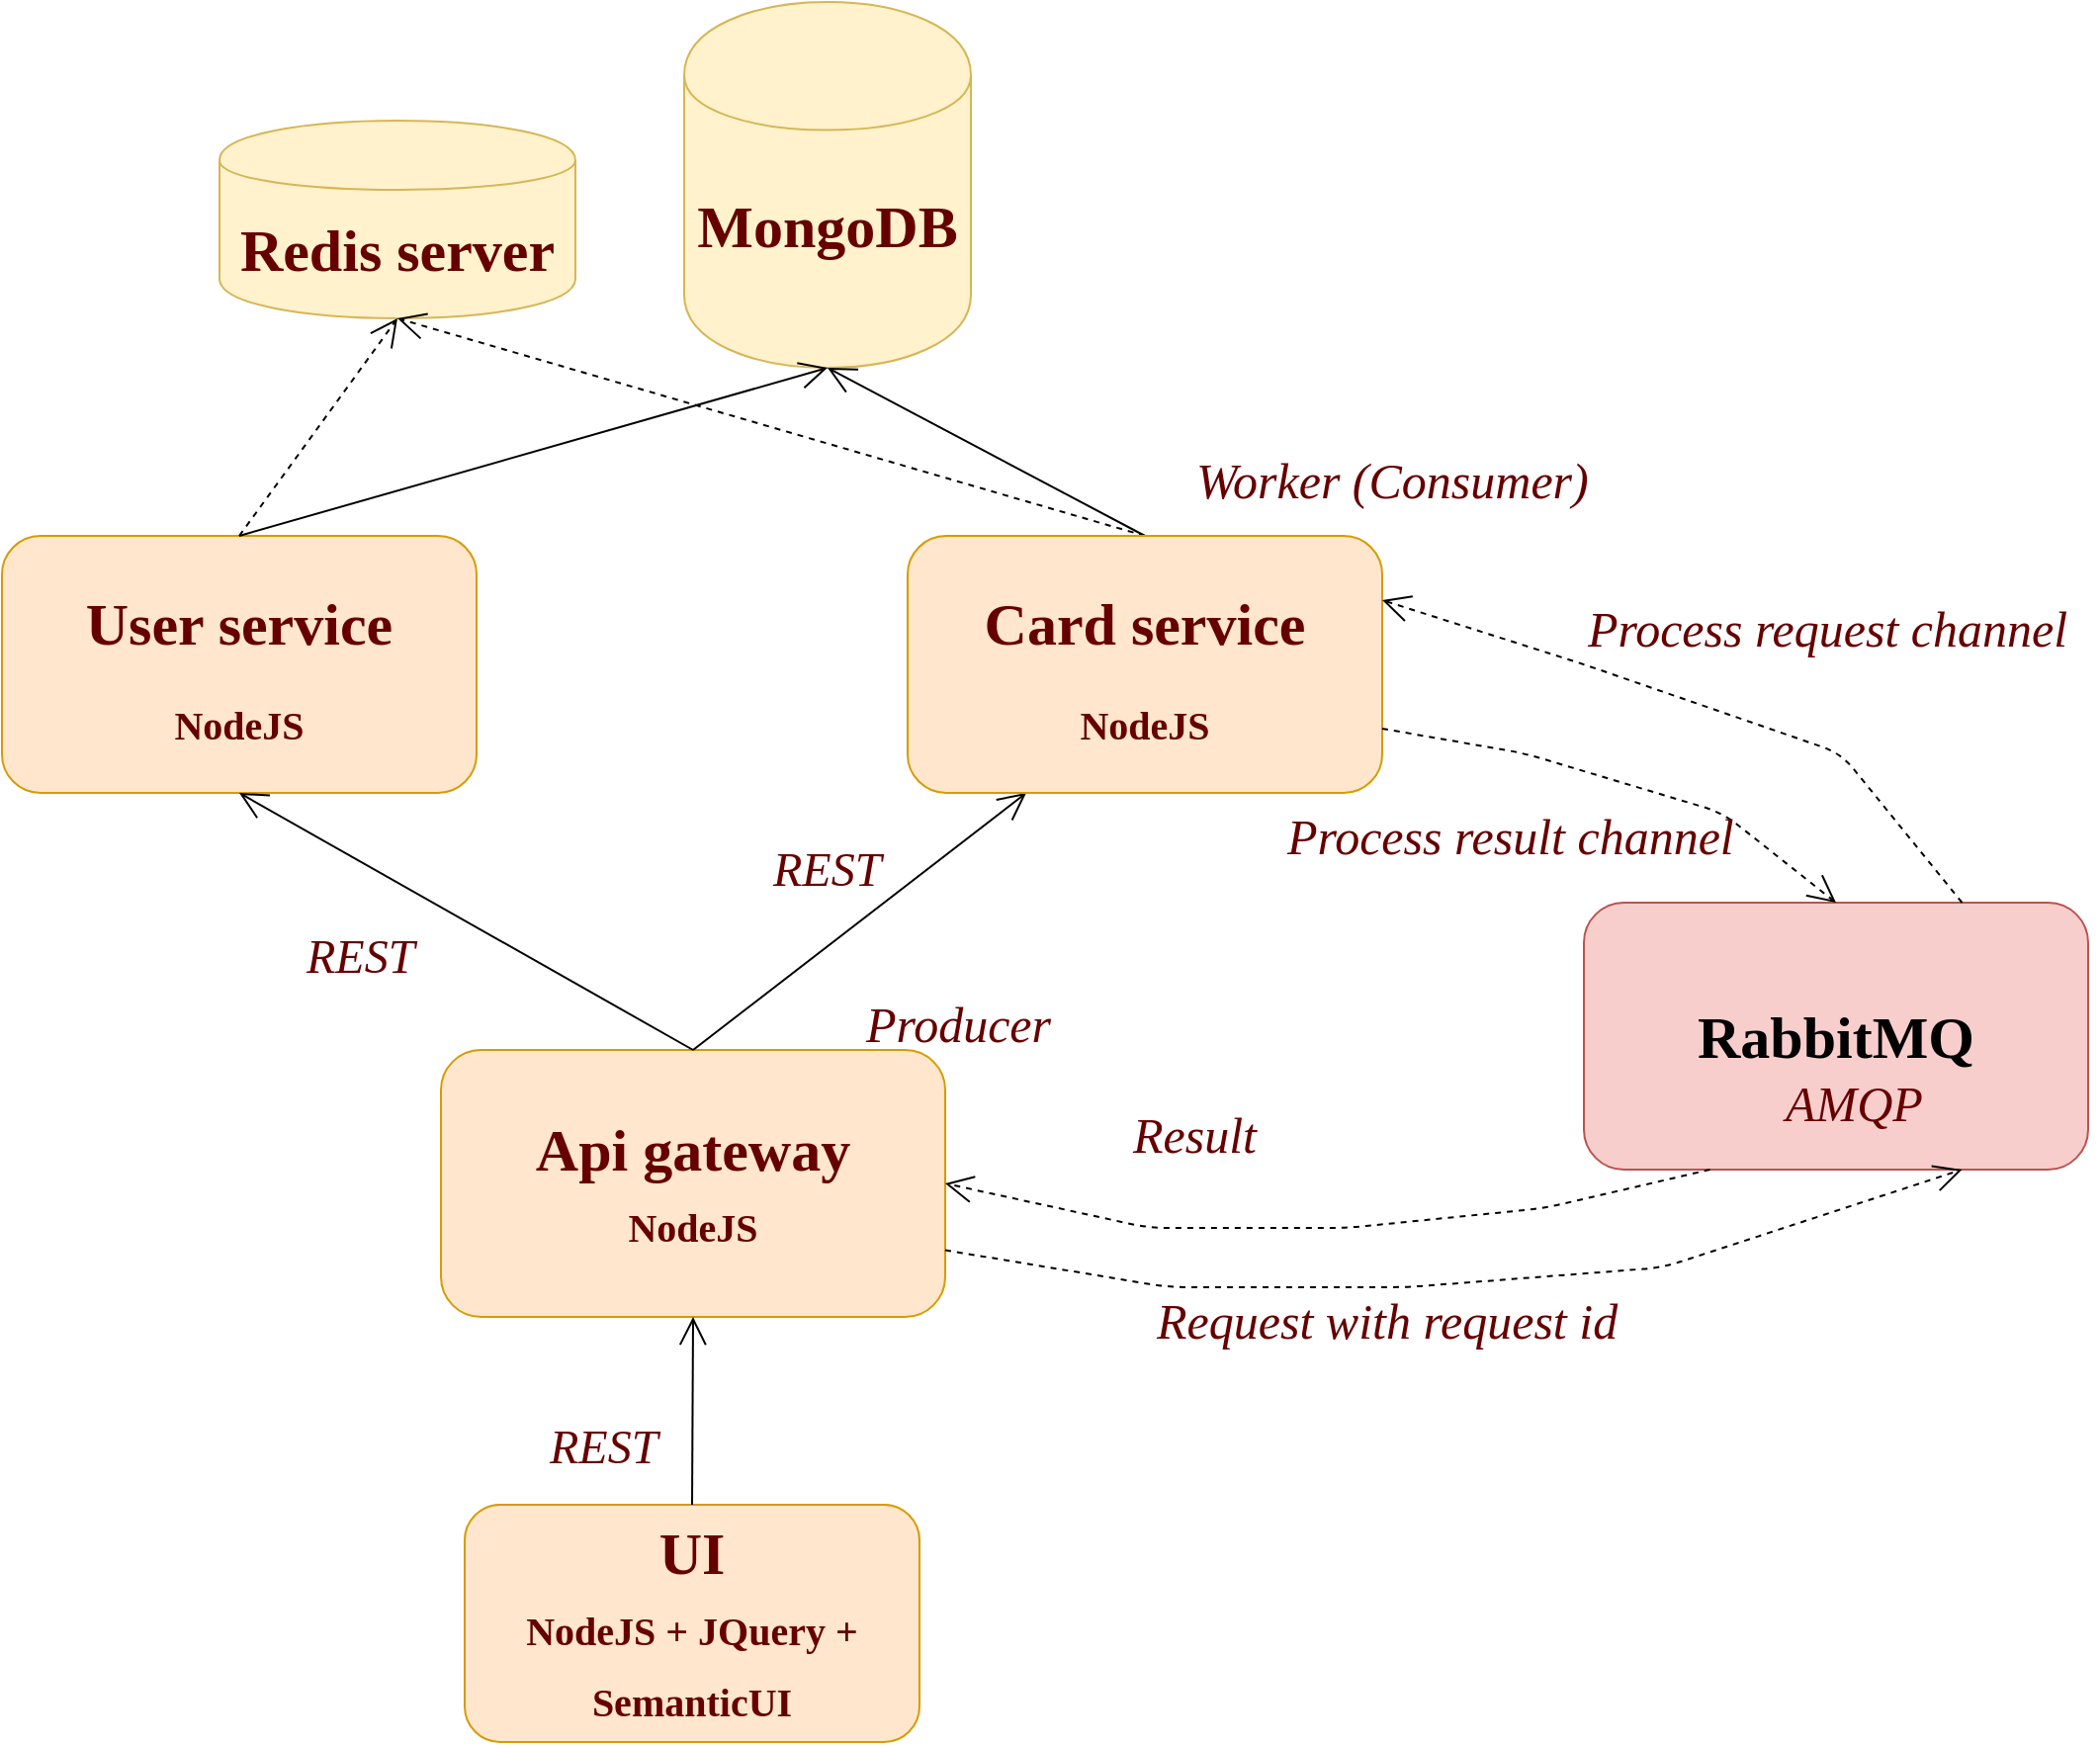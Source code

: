 <mxfile version="10.8.0" type="github"><diagram id="pGqmQ-XWjks_1kiZlFlP" name="Page-1"><mxGraphModel dx="1896" dy="1960" grid="1" gridSize="10" guides="1" tooltips="1" connect="1" arrows="1" fold="1" page="1" pageScale="1" pageWidth="1100" pageHeight="850" math="0" shadow="0"><root><mxCell id="0"/><mxCell id="1" parent="0"/><mxCell id="mJLg9562DxXcQiZm1wYq-2" value="&lt;b&gt;MongoDB&lt;/b&gt;" style="shape=cylinder;whiteSpace=wrap;html=1;boundedLbl=1;backgroundOutline=1;fontSize=30;fontStyle=0;fillColor=#fff2cc;strokeColor=#d6b656;fontFamily=Verdana;fontColor=#660000;" vertex="1" parent="1"><mxGeometry x="485" y="-110" width="145" height="185" as="geometry"/></mxCell><mxCell id="mJLg9562DxXcQiZm1wYq-3" value="&lt;p style=&quot;line-height: 0%&quot;&gt;&lt;font&gt;&lt;b&gt;&lt;br&gt;&lt;/b&gt;&lt;/font&gt;&lt;/p&gt;&lt;p style=&quot;line-height: 0%&quot;&gt;&lt;font&gt;&lt;b&gt;&lt;br&gt;&lt;/b&gt;&lt;/font&gt;&lt;/p&gt;&lt;p style=&quot;line-height: 0%&quot;&gt;&lt;font&gt;&lt;b&gt;User service&lt;/b&gt;&lt;/font&gt;&lt;/p&gt;&lt;p&gt;&lt;b style=&quot;font-size: 20px&quot;&gt;NodeJS&lt;/b&gt;&lt;/p&gt;&lt;br&gt;" style="rounded=1;whiteSpace=wrap;html=1;fontSize=30;fontStyle=0;fillColor=#ffe6cc;strokeColor=#d79b00;fontFamily=Verdana;fontColor=#660000;" vertex="1" parent="1"><mxGeometry x="140" y="160" width="240" height="130" as="geometry"/></mxCell><mxCell id="mJLg9562DxXcQiZm1wYq-5" value="&lt;b&gt;Api gateway&lt;br&gt;&lt;font style=&quot;font-size: 20px&quot;&gt;NodeJS&lt;/font&gt;&lt;br&gt;&lt;/b&gt;" style="rounded=1;whiteSpace=wrap;html=1;fontSize=30;fontStyle=0;fillColor=#ffe6cc;strokeColor=#d79b00;fontFamily=Verdana;fontColor=#660000;" vertex="1" parent="1"><mxGeometry x="362" y="420" width="255" height="135" as="geometry"/></mxCell><mxCell id="mJLg9562DxXcQiZm1wYq-6" value="&lt;b&gt;UI&lt;br&gt;&lt;font style=&quot;font-size: 20px&quot;&gt;NodeJS + JQuery + SemanticUI&lt;/font&gt;&lt;br&gt;&lt;/b&gt;" style="rounded=1;whiteSpace=wrap;html=1;fontSize=30;fontStyle=0;fillColor=#ffe6cc;strokeColor=#d79b00;fontFamily=Verdana;fontColor=#660000;" vertex="1" parent="1"><mxGeometry x="374" y="650" width="230" height="120" as="geometry"/></mxCell><mxCell id="mJLg9562DxXcQiZm1wYq-8" value="&lt;b&gt;Redis server&lt;/b&gt;" style="shape=cylinder;whiteSpace=wrap;html=1;boundedLbl=1;backgroundOutline=1;fontSize=30;fontStyle=0;fillColor=#fff2cc;strokeColor=#d6b656;fontFamily=Verdana;fontColor=#660000;" vertex="1" parent="1"><mxGeometry x="250" y="-50" width="180" height="100" as="geometry"/></mxCell><mxCell id="mJLg9562DxXcQiZm1wYq-9" value="" style="endArrow=open;endSize=12;dashed=1;html=1;fontSize=30;exitX=0.5;exitY=0;exitDx=0;exitDy=0;entryX=0.5;entryY=1;entryDx=0;entryDy=0;fontFamily=Verdana;fontColor=#660000;" edge="1" parent="1" source="mJLg9562DxXcQiZm1wYq-3" target="mJLg9562DxXcQiZm1wYq-8"><mxGeometry width="160" relative="1" as="geometry"><mxPoint x="200" y="110" as="sourcePoint"/><mxPoint x="360" y="110" as="targetPoint"/></mxGeometry></mxCell><mxCell id="mJLg9562DxXcQiZm1wYq-10" value="" style="endArrow=open;endSize=12;dashed=1;html=1;fontSize=30;exitX=0.5;exitY=0;exitDx=0;exitDy=0;entryX=0.5;entryY=1;entryDx=0;entryDy=0;fontFamily=Verdana;fontColor=#660000;" edge="1" parent="1" source="mJLg9562DxXcQiZm1wYq-21" target="mJLg9562DxXcQiZm1wYq-8"><mxGeometry width="160" relative="1" as="geometry"><mxPoint x="730" y="160" as="sourcePoint"/><mxPoint x="360" y="20" as="targetPoint"/></mxGeometry></mxCell><mxCell id="mJLg9562DxXcQiZm1wYq-11" value="" style="endArrow=open;endFill=1;endSize=12;html=1;fontSize=30;exitX=0.5;exitY=0;exitDx=0;exitDy=0;entryX=0.5;entryY=1;entryDx=0;entryDy=0;fontFamily=Verdana;fontColor=#660000;" edge="1" parent="1" source="mJLg9562DxXcQiZm1wYq-3" target="mJLg9562DxXcQiZm1wYq-2"><mxGeometry width="160" relative="1" as="geometry"><mxPoint x="110" y="70" as="sourcePoint"/><mxPoint x="270" y="70" as="targetPoint"/></mxGeometry></mxCell><mxCell id="mJLg9562DxXcQiZm1wYq-12" value="" style="endArrow=open;endFill=1;endSize=12;html=1;fontSize=30;exitX=0.5;exitY=0;exitDx=0;exitDy=0;entryX=0.5;entryY=1;entryDx=0;entryDy=0;fontFamily=Verdana;fontColor=#660000;" edge="1" parent="1" source="mJLg9562DxXcQiZm1wYq-21" target="mJLg9562DxXcQiZm1wYq-2"><mxGeometry width="160" relative="1" as="geometry"><mxPoint x="730" y="160" as="sourcePoint"/><mxPoint x="570" y="20" as="targetPoint"/></mxGeometry></mxCell><mxCell id="mJLg9562DxXcQiZm1wYq-13" value="" style="endArrow=open;endFill=1;endSize=12;html=1;fontSize=30;exitX=0.5;exitY=0;exitDx=0;exitDy=0;entryX=0.5;entryY=1;entryDx=0;entryDy=0;fontFamily=Verdana;fontColor=#660000;" edge="1" parent="1" source="mJLg9562DxXcQiZm1wYq-5" target="mJLg9562DxXcQiZm1wYq-3"><mxGeometry width="160" relative="1" as="geometry"><mxPoint x="190" y="360" as="sourcePoint"/><mxPoint x="350" y="360" as="targetPoint"/></mxGeometry></mxCell><mxCell id="mJLg9562DxXcQiZm1wYq-14" value="&lt;font style=&quot;font-size: 24px&quot;&gt;&lt;i&gt;REST&lt;/i&gt;&lt;/font&gt;" style="text;html=1;resizable=0;points=[];autosize=1;align=left;verticalAlign=top;spacingTop=-4;fontSize=30;fontFamily=Verdana;fontColor=#660000;" vertex="1" parent="1"><mxGeometry x="292" y="350" width="70" height="40" as="geometry"/></mxCell><mxCell id="mJLg9562DxXcQiZm1wYq-15" value="" style="endArrow=open;endFill=1;endSize=12;html=1;fontSize=30;exitX=0.5;exitY=0;exitDx=0;exitDy=0;entryX=0.25;entryY=1;entryDx=0;entryDy=0;fontFamily=Verdana;fontColor=#660000;" edge="1" parent="1" source="mJLg9562DxXcQiZm1wYq-5" target="mJLg9562DxXcQiZm1wYq-21"><mxGeometry width="160" relative="1" as="geometry"><mxPoint x="498" y="450" as="sourcePoint"/><mxPoint x="730" y="290" as="targetPoint"/></mxGeometry></mxCell><mxCell id="mJLg9562DxXcQiZm1wYq-16" value="&lt;font style=&quot;font-size: 24px&quot;&gt;&lt;i&gt;REST&lt;/i&gt;&lt;/font&gt;" style="text;html=1;resizable=0;points=[];autosize=1;align=left;verticalAlign=top;spacingTop=-4;fontSize=30;fontFamily=Verdana;fontColor=#660000;" vertex="1" parent="1"><mxGeometry x="528" y="305.5" width="70" height="40" as="geometry"/></mxCell><mxCell id="mJLg9562DxXcQiZm1wYq-19" value="" style="endArrow=open;endFill=1;endSize=12;html=1;fontSize=30;exitX=0.5;exitY=0;exitDx=0;exitDy=0;entryX=0.5;entryY=1;entryDx=0;entryDy=0;fontFamily=Verdana;fontColor=#660000;" edge="1" parent="1" source="mJLg9562DxXcQiZm1wYq-6" target="mJLg9562DxXcQiZm1wYq-5"><mxGeometry width="160" relative="1" as="geometry"><mxPoint x="370" y="620" as="sourcePoint"/><mxPoint x="530" y="620" as="targetPoint"/></mxGeometry></mxCell><mxCell id="mJLg9562DxXcQiZm1wYq-20" value="&lt;font style=&quot;font-size: 24px&quot;&gt;&lt;i&gt;REST&lt;/i&gt;&lt;/font&gt;" style="text;html=1;resizable=0;points=[];autosize=1;align=left;verticalAlign=top;spacingTop=-4;fontSize=30;fontFamily=Verdana;fontColor=#660000;" vertex="1" parent="1"><mxGeometry x="415" y="597.5" width="70" height="40" as="geometry"/></mxCell><mxCell id="mJLg9562DxXcQiZm1wYq-21" value="&lt;p style=&quot;line-height: 0%&quot;&gt;&lt;font&gt;&lt;b&gt;&lt;br&gt;&lt;/b&gt;&lt;/font&gt;&lt;/p&gt;&lt;p style=&quot;line-height: 0%&quot;&gt;&lt;font&gt;&lt;b&gt;&lt;br&gt;&lt;/b&gt;&lt;/font&gt;&lt;/p&gt;&lt;p style=&quot;line-height: 0%&quot;&gt;&lt;font&gt;&lt;b&gt;Card service&lt;/b&gt;&lt;/font&gt;&lt;/p&gt;&lt;p&gt;&lt;b style=&quot;font-size: 20px&quot;&gt;NodeJS&lt;/b&gt;&lt;/p&gt;&lt;br&gt;" style="rounded=1;whiteSpace=wrap;html=1;fontSize=30;fontStyle=0;fillColor=#ffe6cc;strokeColor=#d79b00;fontFamily=Verdana;fontColor=#660000;" vertex="1" parent="1"><mxGeometry x="598" y="160" width="240" height="130" as="geometry"/></mxCell><mxCell id="mJLg9562DxXcQiZm1wYq-22" value="&lt;b&gt;RabbitMQ&lt;br&gt;&lt;/b&gt;" style="rounded=1;whiteSpace=wrap;html=1;fontSize=30;fontStyle=0;fillColor=#f8cecc;strokeColor=#b85450;fontFamily=Verdana;" vertex="1" parent="1"><mxGeometry x="940" y="345.5" width="255" height="135" as="geometry"/></mxCell><mxCell id="mJLg9562DxXcQiZm1wYq-25" value="" style="endArrow=open;endSize=12;dashed=1;html=1;fontFamily=Verdana;fontSize=30;fontColor=#660000;exitX=1;exitY=0.75;exitDx=0;exitDy=0;entryX=0.75;entryY=1;entryDx=0;entryDy=0;" edge="1" parent="1" source="mJLg9562DxXcQiZm1wYq-5" target="mJLg9562DxXcQiZm1wYq-22"><mxGeometry width="160" relative="1" as="geometry"><mxPoint x="800" y="520" as="sourcePoint"/><mxPoint x="960" y="520" as="targetPoint"/><Array as="points"><mxPoint x="730" y="540"/><mxPoint x="850" y="540"/><mxPoint x="980" y="530"/></Array></mxGeometry></mxCell><mxCell id="mJLg9562DxXcQiZm1wYq-26" value="&lt;font style=&quot;font-size: 25px&quot;&gt;&lt;i&gt;Request with request id&lt;/i&gt;&lt;/font&gt;" style="text;html=1;resizable=0;points=[];autosize=1;align=left;verticalAlign=top;spacingTop=-4;fontSize=30;fontFamily=Verdana;fontColor=#660000;" vertex="1" parent="1"><mxGeometry x="721.5" y="535" width="250" height="40" as="geometry"/></mxCell><mxCell id="mJLg9562DxXcQiZm1wYq-27" value="" style="endArrow=open;endSize=12;dashed=1;html=1;fontFamily=Verdana;fontSize=30;fontColor=#660000;exitX=0.75;exitY=0;exitDx=0;exitDy=0;entryX=1;entryY=0.25;entryDx=0;entryDy=0;" edge="1" parent="1" source="mJLg9562DxXcQiZm1wYq-22" target="mJLg9562DxXcQiZm1wYq-21"><mxGeometry width="160" relative="1" as="geometry"><mxPoint x="626.857" y="531.429" as="sourcePoint"/><mxPoint x="918.286" y="470" as="targetPoint"/><Array as="points"><mxPoint x="1070" y="270"/><mxPoint x="940" y="225"/></Array></mxGeometry></mxCell><mxCell id="mJLg9562DxXcQiZm1wYq-28" value="&lt;font style=&quot;font-size: 25px&quot;&gt;&lt;i&gt;Process request channel&lt;/i&gt;&lt;/font&gt;" style="text;html=1;resizable=0;points=[];autosize=1;align=left;verticalAlign=top;spacingTop=-4;fontSize=30;fontFamily=Verdana;fontColor=#660000;" vertex="1" parent="1"><mxGeometry x="940" y="185" width="260" height="40" as="geometry"/></mxCell><mxCell id="mJLg9562DxXcQiZm1wYq-30" value="" style="endArrow=open;endSize=12;dashed=1;html=1;fontFamily=Verdana;fontSize=30;fontColor=#660000;exitX=1;exitY=0.75;exitDx=0;exitDy=0;entryX=0.5;entryY=0;entryDx=0;entryDy=0;" edge="1" parent="1" source="mJLg9562DxXcQiZm1wYq-21" target="mJLg9562DxXcQiZm1wYq-22"><mxGeometry width="160" relative="1" as="geometry"><mxPoint x="860" y="250" as="sourcePoint"/><mxPoint x="1020" y="250" as="targetPoint"/><Array as="points"><mxPoint x="910" y="270"/><mxPoint x="1010" y="300"/></Array></mxGeometry></mxCell><mxCell id="mJLg9562DxXcQiZm1wYq-31" value="&lt;font style=&quot;font-size: 25px&quot;&gt;&lt;i&gt;Process result channel&lt;/i&gt;&lt;/font&gt;" style="text;html=1;resizable=0;points=[];autosize=1;align=left;verticalAlign=top;spacingTop=-4;fontSize=30;fontFamily=Verdana;fontColor=#660000;" vertex="1" parent="1"><mxGeometry x="787.5" y="290" width="240" height="40" as="geometry"/></mxCell><mxCell id="mJLg9562DxXcQiZm1wYq-32" value="" style="endArrow=open;endSize=12;dashed=1;html=1;fontFamily=Verdana;fontSize=30;fontColor=#660000;exitX=0.25;exitY=1;exitDx=0;exitDy=0;entryX=1;entryY=0.5;entryDx=0;entryDy=0;" edge="1" parent="1" source="mJLg9562DxXcQiZm1wYq-22" target="mJLg9562DxXcQiZm1wYq-5"><mxGeometry width="160" relative="1" as="geometry"><mxPoint x="720" y="510" as="sourcePoint"/><mxPoint x="880" y="510" as="targetPoint"/><Array as="points"><mxPoint x="920" y="500"/><mxPoint x="820" y="510"/><mxPoint x="720" y="510"/></Array></mxGeometry></mxCell><mxCell id="mJLg9562DxXcQiZm1wYq-33" value="&lt;font style=&quot;font-size: 25px&quot;&gt;&lt;i&gt;Result&lt;/i&gt;&lt;/font&gt;" style="text;html=1;resizable=0;points=[];autosize=1;align=left;verticalAlign=top;spacingTop=-4;fontSize=30;fontFamily=Verdana;fontColor=#660000;" vertex="1" parent="1"><mxGeometry x="710" y="440.5" width="80" height="40" as="geometry"/></mxCell><mxCell id="mJLg9562DxXcQiZm1wYq-18" value="&lt;font style=&quot;font-size: 25px&quot;&gt;&lt;i&gt;AMQP&lt;/i&gt;&lt;/font&gt;" style="text;html=1;resizable=0;points=[];autosize=1;align=left;verticalAlign=top;spacingTop=-4;fontSize=30;fontFamily=Verdana;fontColor=#660000;" vertex="1" parent="1"><mxGeometry x="1040" y="424.5" width="80" height="40" as="geometry"/></mxCell><mxCell id="mJLg9562DxXcQiZm1wYq-34" value="&lt;font style=&quot;font-size: 25px&quot;&gt;&lt;i&gt;Producer&lt;/i&gt;&lt;/font&gt;" style="text;html=1;resizable=0;points=[];autosize=1;align=left;verticalAlign=top;spacingTop=-4;fontSize=30;fontFamily=Verdana;fontColor=#660000;" vertex="1" parent="1"><mxGeometry x="575" y="385" width="110" height="40" as="geometry"/></mxCell><mxCell id="mJLg9562DxXcQiZm1wYq-35" value="&lt;font style=&quot;font-size: 25px&quot;&gt;&lt;i&gt;Worker (Consumer)&lt;/i&gt;&lt;/font&gt;" style="text;html=1;resizable=0;points=[];autosize=1;align=left;verticalAlign=top;spacingTop=-4;fontSize=30;fontFamily=Verdana;fontColor=#660000;" vertex="1" parent="1"><mxGeometry x="741.5" y="110" width="210" height="40" as="geometry"/></mxCell></root></mxGraphModel></diagram></mxfile>